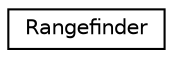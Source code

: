 digraph "Graphical Class Hierarchy"
{
 // LATEX_PDF_SIZE
  edge [fontname="Helvetica",fontsize="10",labelfontname="Helvetica",labelfontsize="10"];
  node [fontname="Helvetica",fontsize="10",shape=record];
  rankdir="LR";
  Node0 [label="Rangefinder",height=0.2,width=0.4,color="black", fillcolor="white", style="filled",URL="$classRangefinder.html",tooltip="Rangefinder objects wrap a FreeRTOS thread with pin change interrupts to read trigger/echo style ultr..."];
}
